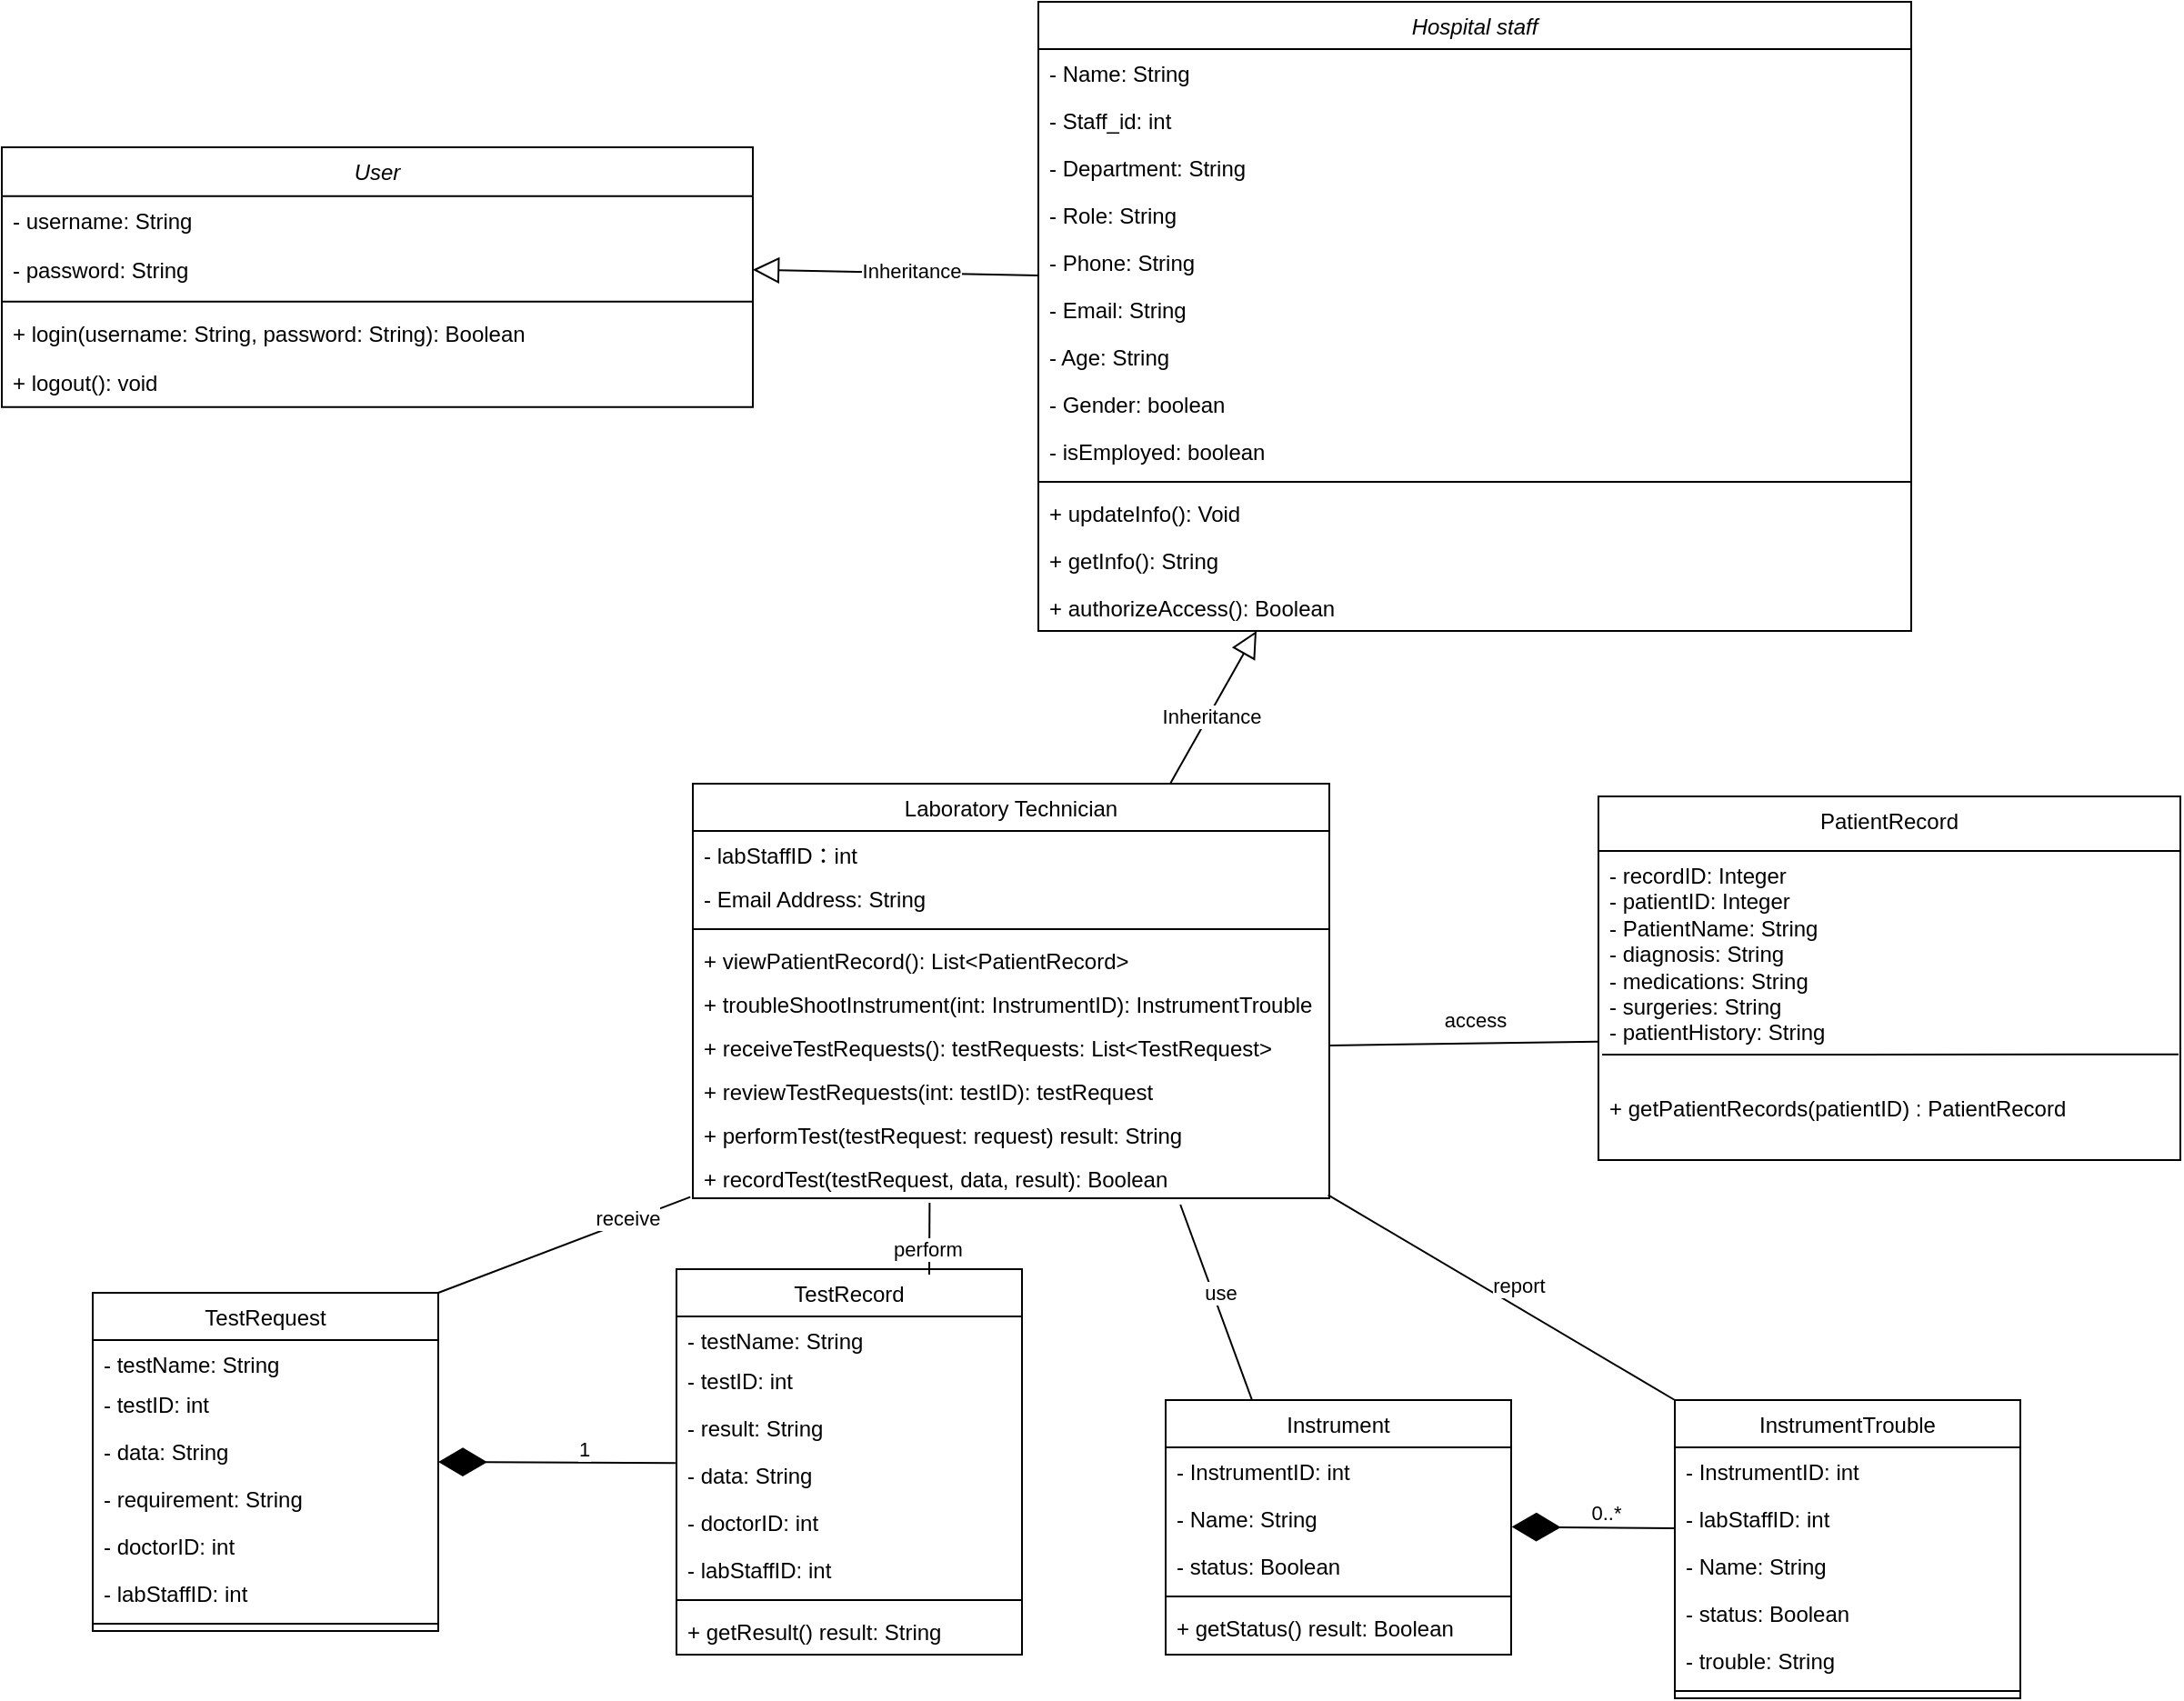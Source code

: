 <mxfile version="22.1.2" type="device">
  <diagram name="第 1 页" id="n11Nd_YNRTnoykMdZl-3">
    <mxGraphModel dx="653" dy="-405" grid="1" gridSize="10" guides="1" tooltips="1" connect="1" arrows="1" fold="1" page="1" pageScale="1" pageWidth="827" pageHeight="1169" math="0" shadow="0">
      <root>
        <mxCell id="0" />
        <mxCell id="1" parent="0" />
        <mxCell id="26MaOxyR76XaHVvj1nl3-1" value="Instrument" style="swimlane;fontStyle=0;align=center;verticalAlign=top;childLayout=stackLayout;horizontal=1;startSize=26;horizontalStack=0;resizeParent=1;resizeLast=0;collapsible=1;marginBottom=0;rounded=0;shadow=0;strokeWidth=1;" parent="1" vertex="1">
          <mxGeometry x="1510" y="1959" width="190" height="140" as="geometry">
            <mxRectangle x="230" y="140" width="160" height="26" as="alternateBounds" />
          </mxGeometry>
        </mxCell>
        <mxCell id="26MaOxyR76XaHVvj1nl3-2" value="- InstrumentID: int" style="text;align=left;verticalAlign=top;spacingLeft=4;spacingRight=4;overflow=hidden;rotatable=0;points=[[0,0.5],[1,0.5]];portConstraint=eastwest;rounded=0;shadow=0;html=0;" parent="26MaOxyR76XaHVvj1nl3-1" vertex="1">
          <mxGeometry y="26" width="190" height="26" as="geometry" />
        </mxCell>
        <mxCell id="26MaOxyR76XaHVvj1nl3-3" value="- Name: String" style="text;align=left;verticalAlign=top;spacingLeft=4;spacingRight=4;overflow=hidden;rotatable=0;points=[[0,0.5],[1,0.5]];portConstraint=eastwest;rounded=0;shadow=0;html=0;" parent="26MaOxyR76XaHVvj1nl3-1" vertex="1">
          <mxGeometry y="52" width="190" height="26" as="geometry" />
        </mxCell>
        <mxCell id="26MaOxyR76XaHVvj1nl3-4" value="- status: Boolean" style="text;align=left;verticalAlign=top;spacingLeft=4;spacingRight=4;overflow=hidden;rotatable=0;points=[[0,0.5],[1,0.5]];portConstraint=eastwest;rounded=0;shadow=0;html=0;" parent="26MaOxyR76XaHVvj1nl3-1" vertex="1">
          <mxGeometry y="78" width="190" height="26" as="geometry" />
        </mxCell>
        <mxCell id="26MaOxyR76XaHVvj1nl3-5" value="" style="line;html=1;strokeWidth=1;align=left;verticalAlign=middle;spacingTop=-1;spacingLeft=3;spacingRight=3;rotatable=0;labelPosition=right;points=[];portConstraint=eastwest;" parent="26MaOxyR76XaHVvj1nl3-1" vertex="1">
          <mxGeometry y="104" width="190" height="8" as="geometry" />
        </mxCell>
        <mxCell id="26MaOxyR76XaHVvj1nl3-66" value="+ getStatus() result: Boolean " style="text;align=left;verticalAlign=top;spacingLeft=4;spacingRight=4;overflow=hidden;rotatable=0;points=[[0,0.5],[1,0.5]];portConstraint=eastwest;rounded=0;shadow=0;html=0;" parent="26MaOxyR76XaHVvj1nl3-1" vertex="1">
          <mxGeometry y="112" width="190" height="26" as="geometry" />
        </mxCell>
        <mxCell id="26MaOxyR76XaHVvj1nl3-7" value="TestRecord" style="swimlane;fontStyle=0;align=center;verticalAlign=top;childLayout=stackLayout;horizontal=1;startSize=26;horizontalStack=0;resizeParent=1;resizeLast=0;collapsible=1;marginBottom=0;rounded=0;shadow=0;strokeWidth=1;" parent="1" vertex="1">
          <mxGeometry x="1241" y="1887" width="190" height="212" as="geometry">
            <mxRectangle x="230" y="140" width="160" height="26" as="alternateBounds" />
          </mxGeometry>
        </mxCell>
        <mxCell id="26MaOxyR76XaHVvj1nl3-8" value="- testName: String&#xa;" style="text;align=left;verticalAlign=top;spacingLeft=4;spacingRight=4;overflow=hidden;rotatable=0;points=[[0,0.5],[1,0.5]];portConstraint=eastwest;rounded=0;shadow=0;html=0;" parent="26MaOxyR76XaHVvj1nl3-7" vertex="1">
          <mxGeometry y="26" width="190" height="22" as="geometry" />
        </mxCell>
        <mxCell id="26MaOxyR76XaHVvj1nl3-9" value="- testID: int" style="text;align=left;verticalAlign=top;spacingLeft=4;spacingRight=4;overflow=hidden;rotatable=0;points=[[0,0.5],[1,0.5]];portConstraint=eastwest;rounded=0;shadow=0;html=0;" parent="26MaOxyR76XaHVvj1nl3-7" vertex="1">
          <mxGeometry y="48" width="190" height="26" as="geometry" />
        </mxCell>
        <mxCell id="26MaOxyR76XaHVvj1nl3-10" value="- result: String" style="text;align=left;verticalAlign=top;spacingLeft=4;spacingRight=4;overflow=hidden;rotatable=0;points=[[0,0.5],[1,0.5]];portConstraint=eastwest;rounded=0;shadow=0;html=0;" parent="26MaOxyR76XaHVvj1nl3-7" vertex="1">
          <mxGeometry y="74" width="190" height="26" as="geometry" />
        </mxCell>
        <mxCell id="26MaOxyR76XaHVvj1nl3-11" value="- data: String" style="text;align=left;verticalAlign=top;spacingLeft=4;spacingRight=4;overflow=hidden;rotatable=0;points=[[0,0.5],[1,0.5]];portConstraint=eastwest;rounded=0;shadow=0;html=0;" parent="26MaOxyR76XaHVvj1nl3-7" vertex="1">
          <mxGeometry y="100" width="190" height="26" as="geometry" />
        </mxCell>
        <mxCell id="26MaOxyR76XaHVvj1nl3-12" value="- doctorID: int" style="text;align=left;verticalAlign=top;spacingLeft=4;spacingRight=4;overflow=hidden;rotatable=0;points=[[0,0.5],[1,0.5]];portConstraint=eastwest;rounded=0;shadow=0;html=0;" parent="26MaOxyR76XaHVvj1nl3-7" vertex="1">
          <mxGeometry y="126" width="190" height="26" as="geometry" />
        </mxCell>
        <mxCell id="26MaOxyR76XaHVvj1nl3-13" value="- labStaffID: int" style="text;align=left;verticalAlign=top;spacingLeft=4;spacingRight=4;overflow=hidden;rotatable=0;points=[[0,0.5],[1,0.5]];portConstraint=eastwest;rounded=0;shadow=0;html=0;" parent="26MaOxyR76XaHVvj1nl3-7" vertex="1">
          <mxGeometry y="152" width="190" height="26" as="geometry" />
        </mxCell>
        <mxCell id="26MaOxyR76XaHVvj1nl3-14" value="" style="line;html=1;strokeWidth=1;align=left;verticalAlign=middle;spacingTop=-1;spacingLeft=3;spacingRight=3;rotatable=0;labelPosition=right;points=[];portConstraint=eastwest;" parent="26MaOxyR76XaHVvj1nl3-7" vertex="1">
          <mxGeometry y="178" width="190" height="8" as="geometry" />
        </mxCell>
        <mxCell id="26MaOxyR76XaHVvj1nl3-15" value="+ getResult() result: String" style="text;align=left;verticalAlign=top;spacingLeft=4;spacingRight=4;overflow=hidden;rotatable=0;points=[[0,0.5],[1,0.5]];portConstraint=eastwest;" parent="26MaOxyR76XaHVvj1nl3-7" vertex="1">
          <mxGeometry y="186" width="190" height="26" as="geometry" />
        </mxCell>
        <mxCell id="26MaOxyR76XaHVvj1nl3-16" value="TestRequest" style="swimlane;fontStyle=0;align=center;verticalAlign=top;childLayout=stackLayout;horizontal=1;startSize=26;horizontalStack=0;resizeParent=1;resizeLast=0;collapsible=1;marginBottom=0;rounded=0;shadow=0;strokeWidth=1;" parent="1" vertex="1">
          <mxGeometry x="920" y="1900" width="190" height="186" as="geometry">
            <mxRectangle x="230" y="140" width="160" height="26" as="alternateBounds" />
          </mxGeometry>
        </mxCell>
        <mxCell id="26MaOxyR76XaHVvj1nl3-17" value="- testName: String&#xa;" style="text;align=left;verticalAlign=top;spacingLeft=4;spacingRight=4;overflow=hidden;rotatable=0;points=[[0,0.5],[1,0.5]];portConstraint=eastwest;rounded=0;shadow=0;html=0;" parent="26MaOxyR76XaHVvj1nl3-16" vertex="1">
          <mxGeometry y="26" width="190" height="22" as="geometry" />
        </mxCell>
        <mxCell id="26MaOxyR76XaHVvj1nl3-18" value="- testID: int" style="text;align=left;verticalAlign=top;spacingLeft=4;spacingRight=4;overflow=hidden;rotatable=0;points=[[0,0.5],[1,0.5]];portConstraint=eastwest;rounded=0;shadow=0;html=0;" parent="26MaOxyR76XaHVvj1nl3-16" vertex="1">
          <mxGeometry y="48" width="190" height="26" as="geometry" />
        </mxCell>
        <mxCell id="26MaOxyR76XaHVvj1nl3-19" value="- data: String" style="text;align=left;verticalAlign=top;spacingLeft=4;spacingRight=4;overflow=hidden;rotatable=0;points=[[0,0.5],[1,0.5]];portConstraint=eastwest;rounded=0;shadow=0;html=0;" parent="26MaOxyR76XaHVvj1nl3-16" vertex="1">
          <mxGeometry y="74" width="190" height="26" as="geometry" />
        </mxCell>
        <mxCell id="26MaOxyR76XaHVvj1nl3-20" value="- requirement: String" style="text;align=left;verticalAlign=top;spacingLeft=4;spacingRight=4;overflow=hidden;rotatable=0;points=[[0,0.5],[1,0.5]];portConstraint=eastwest;rounded=0;shadow=0;html=0;" parent="26MaOxyR76XaHVvj1nl3-16" vertex="1">
          <mxGeometry y="100" width="190" height="26" as="geometry" />
        </mxCell>
        <mxCell id="26MaOxyR76XaHVvj1nl3-21" value="- doctorID: int" style="text;align=left;verticalAlign=top;spacingLeft=4;spacingRight=4;overflow=hidden;rotatable=0;points=[[0,0.5],[1,0.5]];portConstraint=eastwest;rounded=0;shadow=0;html=0;" parent="26MaOxyR76XaHVvj1nl3-16" vertex="1">
          <mxGeometry y="126" width="190" height="26" as="geometry" />
        </mxCell>
        <mxCell id="26MaOxyR76XaHVvj1nl3-22" value="- labStaffID: int" style="text;align=left;verticalAlign=top;spacingLeft=4;spacingRight=4;overflow=hidden;rotatable=0;points=[[0,0.5],[1,0.5]];portConstraint=eastwest;rounded=0;shadow=0;html=0;" parent="26MaOxyR76XaHVvj1nl3-16" vertex="1">
          <mxGeometry y="152" width="190" height="26" as="geometry" />
        </mxCell>
        <mxCell id="26MaOxyR76XaHVvj1nl3-23" value="" style="line;html=1;strokeWidth=1;align=left;verticalAlign=middle;spacingTop=-1;spacingLeft=3;spacingRight=3;rotatable=0;labelPosition=right;points=[];portConstraint=eastwest;" parent="26MaOxyR76XaHVvj1nl3-16" vertex="1">
          <mxGeometry y="178" width="190" height="8" as="geometry" />
        </mxCell>
        <mxCell id="26MaOxyR76XaHVvj1nl3-24" value="" style="endArrow=diamondThin;endFill=1;endSize=24;html=1;rounded=0;exitX=-0.003;exitY=0.254;exitDx=0;exitDy=0;exitPerimeter=0;entryX=1;entryY=0.5;entryDx=0;entryDy=0;" parent="1" source="26MaOxyR76XaHVvj1nl3-11" target="26MaOxyR76XaHVvj1nl3-16" edge="1">
          <mxGeometry width="160" relative="1" as="geometry">
            <mxPoint x="1120" y="2024.5" as="sourcePoint" />
            <mxPoint x="1160" y="1970" as="targetPoint" />
          </mxGeometry>
        </mxCell>
        <mxCell id="26MaOxyR76XaHVvj1nl3-25" value="1" style="edgeLabel;html=1;align=center;verticalAlign=middle;resizable=0;points=[];" parent="26MaOxyR76XaHVvj1nl3-24" vertex="1" connectable="0">
          <mxGeometry x="-0.348" y="-1" relative="1" as="geometry">
            <mxPoint x="-8" y="-7" as="offset" />
          </mxGeometry>
        </mxCell>
        <mxCell id="26MaOxyR76XaHVvj1nl3-26" value="Laboratory Technician" style="swimlane;fontStyle=0;align=center;verticalAlign=top;childLayout=stackLayout;horizontal=1;startSize=26;horizontalStack=0;resizeParent=1;resizeLast=0;collapsible=1;marginBottom=0;rounded=0;shadow=0;strokeWidth=1;" parent="1" vertex="1">
          <mxGeometry x="1250" y="1620" width="350" height="228" as="geometry">
            <mxRectangle x="230" y="140" width="160" height="26" as="alternateBounds" />
          </mxGeometry>
        </mxCell>
        <mxCell id="26MaOxyR76XaHVvj1nl3-27" value="- labStaffID：int" style="text;align=left;verticalAlign=top;spacingLeft=4;spacingRight=4;overflow=hidden;rotatable=0;points=[[0,0.5],[1,0.5]];portConstraint=eastwest;rounded=0;shadow=0;html=0;" parent="26MaOxyR76XaHVvj1nl3-26" vertex="1">
          <mxGeometry y="26" width="350" height="24" as="geometry" />
        </mxCell>
        <mxCell id="26MaOxyR76XaHVvj1nl3-28" value="- Email Address: String" style="text;align=left;verticalAlign=top;spacingLeft=4;spacingRight=4;overflow=hidden;rotatable=0;points=[[0,0.5],[1,0.5]];portConstraint=eastwest;rounded=0;shadow=0;html=0;" parent="26MaOxyR76XaHVvj1nl3-26" vertex="1">
          <mxGeometry y="50" width="350" height="26" as="geometry" />
        </mxCell>
        <mxCell id="26MaOxyR76XaHVvj1nl3-29" value="" style="line;html=1;strokeWidth=1;align=left;verticalAlign=middle;spacingTop=-1;spacingLeft=3;spacingRight=3;rotatable=0;labelPosition=right;points=[];portConstraint=eastwest;" parent="26MaOxyR76XaHVvj1nl3-26" vertex="1">
          <mxGeometry y="76" width="350" height="8" as="geometry" />
        </mxCell>
        <mxCell id="rD63SAiQjNEYS2Ao3ezT-7" value="+ viewPatientRecord(): List&lt;PatientRecord&gt;" style="text;align=left;verticalAlign=top;spacingLeft=4;spacingRight=4;overflow=hidden;rotatable=0;points=[[0,0.5],[1,0.5]];portConstraint=eastwest;rounded=0;shadow=0;html=0;" parent="26MaOxyR76XaHVvj1nl3-26" vertex="1">
          <mxGeometry y="84" width="350" height="24" as="geometry" />
        </mxCell>
        <mxCell id="26MaOxyR76XaHVvj1nl3-30" value="+ troubleShootInstrument(int: InstrumentID): InstrumentTrouble" style="text;align=left;verticalAlign=top;spacingLeft=4;spacingRight=4;overflow=hidden;rotatable=0;points=[[0,0.5],[1,0.5]];portConstraint=eastwest;rounded=0;shadow=0;html=0;" parent="26MaOxyR76XaHVvj1nl3-26" vertex="1">
          <mxGeometry y="108" width="350" height="24" as="geometry" />
        </mxCell>
        <mxCell id="26MaOxyR76XaHVvj1nl3-31" value="+ receiveTestRequests(): testRequests: List&lt;TestRequest&gt;" style="text;align=left;verticalAlign=top;spacingLeft=4;spacingRight=4;overflow=hidden;rotatable=0;points=[[0,0.5],[1,0.5]];portConstraint=eastwest;rounded=0;shadow=0;html=0;" parent="26MaOxyR76XaHVvj1nl3-26" vertex="1">
          <mxGeometry y="132" width="350" height="24" as="geometry" />
        </mxCell>
        <mxCell id="26MaOxyR76XaHVvj1nl3-65" value="+ reviewTestRequests(int: testID): testRequest" style="text;align=left;verticalAlign=top;spacingLeft=4;spacingRight=4;overflow=hidden;rotatable=0;points=[[0,0.5],[1,0.5]];portConstraint=eastwest;rounded=0;shadow=0;html=0;" parent="26MaOxyR76XaHVvj1nl3-26" vertex="1">
          <mxGeometry y="156" width="350" height="24" as="geometry" />
        </mxCell>
        <mxCell id="26MaOxyR76XaHVvj1nl3-32" value="+ performTest(testRequest: request) result: String" style="text;align=left;verticalAlign=top;spacingLeft=4;spacingRight=4;overflow=hidden;rotatable=0;points=[[0,0.5],[1,0.5]];portConstraint=eastwest;rounded=0;shadow=0;html=0;" parent="26MaOxyR76XaHVvj1nl3-26" vertex="1">
          <mxGeometry y="180" width="350" height="24" as="geometry" />
        </mxCell>
        <mxCell id="26MaOxyR76XaHVvj1nl3-33" value="+ recordTest(testRequest, data, result): Boolean" style="text;align=left;verticalAlign=top;spacingLeft=4;spacingRight=4;overflow=hidden;rotatable=0;points=[[0,0.5],[1,0.5]];portConstraint=eastwest;rounded=0;shadow=0;html=0;" parent="26MaOxyR76XaHVvj1nl3-26" vertex="1">
          <mxGeometry y="204" width="350" height="24" as="geometry" />
        </mxCell>
        <mxCell id="26MaOxyR76XaHVvj1nl3-36" value="" style="endArrow=none;html=1;rounded=0;exitX=1;exitY=0;exitDx=0;exitDy=0;entryX=-0.004;entryY=0.972;entryDx=0;entryDy=0;entryPerimeter=0;" parent="1" source="26MaOxyR76XaHVvj1nl3-16" target="26MaOxyR76XaHVvj1nl3-33" edge="1">
          <mxGeometry width="50" height="50" relative="1" as="geometry">
            <mxPoint x="1160" y="1940" as="sourcePoint" />
            <mxPoint x="1260" y="1810" as="targetPoint" />
          </mxGeometry>
        </mxCell>
        <mxCell id="26MaOxyR76XaHVvj1nl3-37" value="receive" style="edgeLabel;html=1;align=center;verticalAlign=middle;resizable=0;points=[];" parent="26MaOxyR76XaHVvj1nl3-36" vertex="1" connectable="0">
          <mxGeometry x="0.51" y="2" relative="1" as="geometry">
            <mxPoint as="offset" />
          </mxGeometry>
        </mxCell>
        <mxCell id="26MaOxyR76XaHVvj1nl3-38" value="" style="endArrow=none;html=1;rounded=0;entryX=0.372;entryY=1.102;entryDx=0;entryDy=0;entryPerimeter=0;" parent="1" target="26MaOxyR76XaHVvj1nl3-33" edge="1">
          <mxGeometry width="50" height="50" relative="1" as="geometry">
            <mxPoint x="1380" y="1890" as="sourcePoint" />
            <mxPoint x="1380" y="1830" as="targetPoint" />
          </mxGeometry>
        </mxCell>
        <mxCell id="26MaOxyR76XaHVvj1nl3-39" value="perform" style="edgeLabel;html=1;align=center;verticalAlign=middle;resizable=0;points=[];" parent="26MaOxyR76XaHVvj1nl3-38" vertex="1" connectable="0">
          <mxGeometry x="0.263" y="1" relative="1" as="geometry">
            <mxPoint y="11" as="offset" />
          </mxGeometry>
        </mxCell>
        <mxCell id="26MaOxyR76XaHVvj1nl3-40" value="" style="endArrow=none;html=1;rounded=0;exitX=0.25;exitY=0;exitDx=0;exitDy=0;entryX=0.766;entryY=1.146;entryDx=0;entryDy=0;entryPerimeter=0;" parent="1" source="26MaOxyR76XaHVvj1nl3-1" target="26MaOxyR76XaHVvj1nl3-33" edge="1">
          <mxGeometry width="50" height="50" relative="1" as="geometry">
            <mxPoint x="1580" y="1940" as="sourcePoint" />
            <mxPoint x="1523" y="1810" as="targetPoint" />
          </mxGeometry>
        </mxCell>
        <mxCell id="26MaOxyR76XaHVvj1nl3-41" value="use" style="edgeLabel;html=1;align=center;verticalAlign=middle;resizable=0;points=[];" parent="26MaOxyR76XaHVvj1nl3-40" vertex="1" connectable="0">
          <mxGeometry x="-0.108" y="-2" relative="1" as="geometry">
            <mxPoint x="-2" y="-11" as="offset" />
          </mxGeometry>
        </mxCell>
        <mxCell id="26MaOxyR76XaHVvj1nl3-42" value="Hospital staff" style="swimlane;fontStyle=2;align=center;verticalAlign=top;childLayout=stackLayout;horizontal=1;startSize=26;horizontalStack=0;resizeParent=1;resizeLast=0;collapsible=1;marginBottom=0;rounded=0;shadow=0;strokeWidth=1;" parent="1" vertex="1">
          <mxGeometry x="1440" y="1190" width="480" height="346" as="geometry">
            <mxRectangle x="230" y="140" width="160" height="26" as="alternateBounds" />
          </mxGeometry>
        </mxCell>
        <mxCell id="26MaOxyR76XaHVvj1nl3-43" value="- Name: String" style="text;align=left;verticalAlign=top;spacingLeft=4;spacingRight=4;overflow=hidden;rotatable=0;points=[[0,0.5],[1,0.5]];portConstraint=eastwest;" parent="26MaOxyR76XaHVvj1nl3-42" vertex="1">
          <mxGeometry y="26" width="480" height="26" as="geometry" />
        </mxCell>
        <mxCell id="26MaOxyR76XaHVvj1nl3-44" value="- Staff_id: int" style="text;align=left;verticalAlign=top;spacingLeft=4;spacingRight=4;overflow=hidden;rotatable=0;points=[[0,0.5],[1,0.5]];portConstraint=eastwest;rounded=0;shadow=0;html=0;" parent="26MaOxyR76XaHVvj1nl3-42" vertex="1">
          <mxGeometry y="52" width="480" height="26" as="geometry" />
        </mxCell>
        <mxCell id="26MaOxyR76XaHVvj1nl3-45" value="- Department: String" style="text;align=left;verticalAlign=top;spacingLeft=4;spacingRight=4;overflow=hidden;rotatable=0;points=[[0,0.5],[1,0.5]];portConstraint=eastwest;rounded=0;shadow=0;html=0;" parent="26MaOxyR76XaHVvj1nl3-42" vertex="1">
          <mxGeometry y="78" width="480" height="26" as="geometry" />
        </mxCell>
        <mxCell id="26MaOxyR76XaHVvj1nl3-46" value="- Role: String" style="text;align=left;verticalAlign=top;spacingLeft=4;spacingRight=4;overflow=hidden;rotatable=0;points=[[0,0.5],[1,0.5]];portConstraint=eastwest;rounded=0;shadow=0;html=0;" parent="26MaOxyR76XaHVvj1nl3-42" vertex="1">
          <mxGeometry y="104" width="480" height="26" as="geometry" />
        </mxCell>
        <mxCell id="26MaOxyR76XaHVvj1nl3-47" value="- Phone: String" style="text;align=left;verticalAlign=top;spacingLeft=4;spacingRight=4;overflow=hidden;rotatable=0;points=[[0,0.5],[1,0.5]];portConstraint=eastwest;rounded=0;shadow=0;html=0;" parent="26MaOxyR76XaHVvj1nl3-42" vertex="1">
          <mxGeometry y="130" width="480" height="26" as="geometry" />
        </mxCell>
        <mxCell id="26MaOxyR76XaHVvj1nl3-68" value="- Email: String" style="text;align=left;verticalAlign=top;spacingLeft=4;spacingRight=4;overflow=hidden;rotatable=0;points=[[0,0.5],[1,0.5]];portConstraint=eastwest;rounded=0;shadow=0;html=0;" parent="26MaOxyR76XaHVvj1nl3-42" vertex="1">
          <mxGeometry y="156" width="480" height="26" as="geometry" />
        </mxCell>
        <mxCell id="26MaOxyR76XaHVvj1nl3-48" value="- Age: String" style="text;align=left;verticalAlign=top;spacingLeft=4;spacingRight=4;overflow=hidden;rotatable=0;points=[[0,0.5],[1,0.5]];portConstraint=eastwest;rounded=0;shadow=0;html=0;" parent="26MaOxyR76XaHVvj1nl3-42" vertex="1">
          <mxGeometry y="182" width="480" height="26" as="geometry" />
        </mxCell>
        <mxCell id="26MaOxyR76XaHVvj1nl3-49" value="- Gender: boolean" style="text;align=left;verticalAlign=top;spacingLeft=4;spacingRight=4;overflow=hidden;rotatable=0;points=[[0,0.5],[1,0.5]];portConstraint=eastwest;rounded=0;shadow=0;html=0;" parent="26MaOxyR76XaHVvj1nl3-42" vertex="1">
          <mxGeometry y="208" width="480" height="26" as="geometry" />
        </mxCell>
        <mxCell id="26MaOxyR76XaHVvj1nl3-50" value="- isEmployed: boolean" style="text;align=left;verticalAlign=top;spacingLeft=4;spacingRight=4;overflow=hidden;rotatable=0;points=[[0,0.5],[1,0.5]];portConstraint=eastwest;rounded=0;shadow=0;html=0;" parent="26MaOxyR76XaHVvj1nl3-42" vertex="1">
          <mxGeometry y="234" width="480" height="26" as="geometry" />
        </mxCell>
        <mxCell id="26MaOxyR76XaHVvj1nl3-52" value="" style="line;html=1;strokeWidth=1;align=left;verticalAlign=middle;spacingTop=-1;spacingLeft=3;spacingRight=3;rotatable=0;labelPosition=right;points=[];portConstraint=eastwest;" parent="26MaOxyR76XaHVvj1nl3-42" vertex="1">
          <mxGeometry y="260" width="480" height="8" as="geometry" />
        </mxCell>
        <mxCell id="26MaOxyR76XaHVvj1nl3-53" value="+ updateInfo(): Void" style="text;align=left;verticalAlign=top;spacingLeft=4;spacingRight=4;overflow=hidden;rotatable=0;points=[[0,0.5],[1,0.5]];portConstraint=eastwest;rounded=0;shadow=0;html=0;" parent="26MaOxyR76XaHVvj1nl3-42" vertex="1">
          <mxGeometry y="268" width="480" height="26" as="geometry" />
        </mxCell>
        <mxCell id="26MaOxyR76XaHVvj1nl3-54" value="+ getInfo(): String" style="text;align=left;verticalAlign=top;spacingLeft=4;spacingRight=4;overflow=hidden;rotatable=0;points=[[0,0.5],[1,0.5]];portConstraint=eastwest;rounded=0;shadow=0;html=0;" parent="26MaOxyR76XaHVvj1nl3-42" vertex="1">
          <mxGeometry y="294" width="480" height="26" as="geometry" />
        </mxCell>
        <mxCell id="26MaOxyR76XaHVvj1nl3-69" value="+ authorizeAccess(): Boolean" style="text;align=left;verticalAlign=top;spacingLeft=4;spacingRight=4;overflow=hidden;rotatable=0;points=[[0,0.5],[1,0.5]];portConstraint=eastwest;rounded=0;shadow=0;html=0;" parent="26MaOxyR76XaHVvj1nl3-42" vertex="1">
          <mxGeometry y="320" width="480" height="26" as="geometry" />
        </mxCell>
        <mxCell id="26MaOxyR76XaHVvj1nl3-55" value="" style="endArrow=block;endFill=0;endSize=12;html=1;rounded=0;entryX=0.25;entryY=1;entryDx=0;entryDy=0;exitX=0.75;exitY=0;exitDx=0;exitDy=0;" parent="1" source="26MaOxyR76XaHVvj1nl3-26" target="26MaOxyR76XaHVvj1nl3-42" edge="1">
          <mxGeometry width="160" relative="1" as="geometry">
            <mxPoint x="1435" y="1610" as="sourcePoint" />
            <mxPoint x="2262" y="1230" as="targetPoint" />
          </mxGeometry>
        </mxCell>
        <mxCell id="26MaOxyR76XaHVvj1nl3-56" value="Inheritance" style="edgeLabel;html=1;align=center;verticalAlign=middle;resizable=0;points=[];" parent="26MaOxyR76XaHVvj1nl3-55" vertex="1" connectable="0">
          <mxGeometry x="-0.101" y="-1" relative="1" as="geometry">
            <mxPoint as="offset" />
          </mxGeometry>
        </mxCell>
        <mxCell id="26MaOxyR76XaHVvj1nl3-57" value="User" style="swimlane;fontStyle=2;align=center;verticalAlign=top;childLayout=stackLayout;horizontal=1;startSize=26.857;horizontalStack=0;resizeParent=1;resizeParentMax=0;resizeLast=0;collapsible=0;marginBottom=0;" parent="1" vertex="1">
          <mxGeometry x="870" y="1270" width="413" height="142.857" as="geometry" />
        </mxCell>
        <mxCell id="26MaOxyR76XaHVvj1nl3-58" value="- username: String" style="text;strokeColor=none;fillColor=none;align=left;verticalAlign=top;spacingLeft=4;spacingRight=4;overflow=hidden;rotatable=0;points=[[0,0.5],[1,0.5]];portConstraint=eastwest;" parent="26MaOxyR76XaHVvj1nl3-57" vertex="1">
          <mxGeometry y="26.857" width="413" height="27" as="geometry" />
        </mxCell>
        <mxCell id="26MaOxyR76XaHVvj1nl3-59" value="- password: String" style="text;strokeColor=none;fillColor=none;align=left;verticalAlign=top;spacingLeft=4;spacingRight=4;overflow=hidden;rotatable=0;points=[[0,0.5],[1,0.5]];portConstraint=eastwest;" parent="26MaOxyR76XaHVvj1nl3-57" vertex="1">
          <mxGeometry y="53.857" width="413" height="27" as="geometry" />
        </mxCell>
        <mxCell id="26MaOxyR76XaHVvj1nl3-60" style="line;strokeWidth=1;fillColor=none;align=left;verticalAlign=middle;spacingTop=-1;spacingLeft=3;spacingRight=3;rotatable=0;labelPosition=right;points=[];portConstraint=eastwest;strokeColor=inherit;" parent="26MaOxyR76XaHVvj1nl3-57" vertex="1">
          <mxGeometry y="80.857" width="413" height="8" as="geometry" />
        </mxCell>
        <mxCell id="26MaOxyR76XaHVvj1nl3-61" value="+ login(username: String, password: String): Boolean" style="text;strokeColor=none;fillColor=none;align=left;verticalAlign=top;spacingLeft=4;spacingRight=4;overflow=hidden;rotatable=0;points=[[0,0.5],[1,0.5]];portConstraint=eastwest;" parent="26MaOxyR76XaHVvj1nl3-57" vertex="1">
          <mxGeometry y="88.857" width="413" height="27" as="geometry" />
        </mxCell>
        <mxCell id="26MaOxyR76XaHVvj1nl3-62" value="+ logout(): void" style="text;strokeColor=none;fillColor=none;align=left;verticalAlign=top;spacingLeft=4;spacingRight=4;overflow=hidden;rotatable=0;points=[[0,0.5],[1,0.5]];portConstraint=eastwest;" parent="26MaOxyR76XaHVvj1nl3-57" vertex="1">
          <mxGeometry y="115.857" width="413" height="27" as="geometry" />
        </mxCell>
        <mxCell id="26MaOxyR76XaHVvj1nl3-63" value="" style="endArrow=block;endFill=0;endSize=12;html=1;rounded=0;entryX=1;entryY=0.5;entryDx=0;entryDy=0;exitX=0;exitY=0.788;exitDx=0;exitDy=0;exitPerimeter=0;" parent="1" source="26MaOxyR76XaHVvj1nl3-47" target="26MaOxyR76XaHVvj1nl3-59" edge="1">
          <mxGeometry width="160" relative="1" as="geometry">
            <mxPoint x="1663" y="910" as="sourcePoint" />
            <mxPoint x="1310" y="1170" as="targetPoint" />
          </mxGeometry>
        </mxCell>
        <mxCell id="26MaOxyR76XaHVvj1nl3-64" value="Inheritance" style="edgeLabel;html=1;align=center;verticalAlign=middle;resizable=0;points=[];" parent="26MaOxyR76XaHVvj1nl3-63" vertex="1" connectable="0">
          <mxGeometry x="-0.101" y="-1" relative="1" as="geometry">
            <mxPoint as="offset" />
          </mxGeometry>
        </mxCell>
        <mxCell id="rD63SAiQjNEYS2Ao3ezT-1" value="&lt;span style=&quot;font-weight: normal;&quot;&gt;PatientRecord&lt;/span&gt;" style="swimlane;fontStyle=1;align=center;verticalAlign=top;childLayout=stackLayout;horizontal=1;startSize=30;horizontalStack=0;resizeParent=1;resizeParentMax=0;resizeLast=0;collapsible=1;marginBottom=0;whiteSpace=wrap;html=1;" parent="1" vertex="1">
          <mxGeometry x="1748" y="1627" width="320" height="200" as="geometry" />
        </mxCell>
        <mxCell id="rD63SAiQjNEYS2Ao3ezT-2" value="- recordID: Integer&lt;br&gt;- patientID: Integer&lt;br&gt;- PatientName: String&lt;br&gt;- diagnosis: String&lt;br style=&quot;border-color: var(--border-color);&quot;&gt;- medications: String&lt;br style=&quot;border-color: var(--border-color);&quot;&gt;- surgeries: String&lt;br&gt;- patientHistory: String" style="text;strokeColor=none;fillColor=none;align=left;verticalAlign=top;spacingLeft=4;spacingRight=4;overflow=hidden;rotatable=0;points=[[0,0.5],[1,0.5]];portConstraint=eastwest;whiteSpace=wrap;html=1;" parent="rD63SAiQjNEYS2Ao3ezT-1" vertex="1">
          <mxGeometry y="30" width="320" height="114" as="geometry" />
        </mxCell>
        <mxCell id="rD63SAiQjNEYS2Ao3ezT-3" value="&lt;br&gt;+ getPatientRecords(patientID) : PatientRecord&lt;br&gt;" style="text;strokeColor=none;fillColor=none;align=left;verticalAlign=top;spacingLeft=4;spacingRight=4;overflow=hidden;rotatable=0;points=[[0,0.5],[1,0.5]];portConstraint=eastwest;whiteSpace=wrap;html=1;" parent="rD63SAiQjNEYS2Ao3ezT-1" vertex="1">
          <mxGeometry y="144" width="320" height="56" as="geometry" />
        </mxCell>
        <mxCell id="rD63SAiQjNEYS2Ao3ezT-4" value="" style="endArrow=none;html=1;rounded=0;entryX=0.997;entryY=-0.038;entryDx=0;entryDy=0;entryPerimeter=0;" parent="rD63SAiQjNEYS2Ao3ezT-1" target="rD63SAiQjNEYS2Ao3ezT-3" edge="1">
          <mxGeometry width="50" height="50" relative="1" as="geometry">
            <mxPoint x="2" y="142" as="sourcePoint" />
            <mxPoint x="-322" y="47.5" as="targetPoint" />
          </mxGeometry>
        </mxCell>
        <mxCell id="rD63SAiQjNEYS2Ao3ezT-5" value="" style="endArrow=none;html=1;rounded=0;exitX=-0.001;exitY=0.92;exitDx=0;exitDy=0;entryX=1;entryY=0.5;entryDx=0;entryDy=0;exitPerimeter=0;" parent="1" source="rD63SAiQjNEYS2Ao3ezT-2" target="26MaOxyR76XaHVvj1nl3-31" edge="1">
          <mxGeometry width="50" height="50" relative="1" as="geometry">
            <mxPoint x="1654" y="1789.5" as="sourcePoint" />
            <mxPoint x="1654" y="1690.5" as="targetPoint" />
          </mxGeometry>
        </mxCell>
        <mxCell id="rD63SAiQjNEYS2Ao3ezT-6" value="access" style="edgeLabel;html=1;align=center;verticalAlign=middle;resizable=0;points=[];" parent="rD63SAiQjNEYS2Ao3ezT-5" vertex="1" connectable="0">
          <mxGeometry x="-0.108" y="-2" relative="1" as="geometry">
            <mxPoint x="-2" y="-11" as="offset" />
          </mxGeometry>
        </mxCell>
        <mxCell id="rD63SAiQjNEYS2Ao3ezT-8" value="InstrumentTrouble" style="swimlane;fontStyle=0;align=center;verticalAlign=top;childLayout=stackLayout;horizontal=1;startSize=26;horizontalStack=0;resizeParent=1;resizeLast=0;collapsible=1;marginBottom=0;rounded=0;shadow=0;strokeWidth=1;" parent="1" vertex="1">
          <mxGeometry x="1790" y="1959" width="190" height="164" as="geometry">
            <mxRectangle x="230" y="140" width="160" height="26" as="alternateBounds" />
          </mxGeometry>
        </mxCell>
        <mxCell id="rD63SAiQjNEYS2Ao3ezT-9" value="- InstrumentID: int" style="text;align=left;verticalAlign=top;spacingLeft=4;spacingRight=4;overflow=hidden;rotatable=0;points=[[0,0.5],[1,0.5]];portConstraint=eastwest;rounded=0;shadow=0;html=0;" parent="rD63SAiQjNEYS2Ao3ezT-8" vertex="1">
          <mxGeometry y="26" width="190" height="26" as="geometry" />
        </mxCell>
        <mxCell id="rD63SAiQjNEYS2Ao3ezT-18" value="- labStaffID: int" style="text;align=left;verticalAlign=top;spacingLeft=4;spacingRight=4;overflow=hidden;rotatable=0;points=[[0,0.5],[1,0.5]];portConstraint=eastwest;rounded=0;shadow=0;html=0;" parent="rD63SAiQjNEYS2Ao3ezT-8" vertex="1">
          <mxGeometry y="52" width="190" height="26" as="geometry" />
        </mxCell>
        <mxCell id="rD63SAiQjNEYS2Ao3ezT-10" value="- Name: String" style="text;align=left;verticalAlign=top;spacingLeft=4;spacingRight=4;overflow=hidden;rotatable=0;points=[[0,0.5],[1,0.5]];portConstraint=eastwest;rounded=0;shadow=0;html=0;" parent="rD63SAiQjNEYS2Ao3ezT-8" vertex="1">
          <mxGeometry y="78" width="190" height="26" as="geometry" />
        </mxCell>
        <mxCell id="rD63SAiQjNEYS2Ao3ezT-11" value="- status: Boolean" style="text;align=left;verticalAlign=top;spacingLeft=4;spacingRight=4;overflow=hidden;rotatable=0;points=[[0,0.5],[1,0.5]];portConstraint=eastwest;rounded=0;shadow=0;html=0;" parent="rD63SAiQjNEYS2Ao3ezT-8" vertex="1">
          <mxGeometry y="104" width="190" height="26" as="geometry" />
        </mxCell>
        <mxCell id="rD63SAiQjNEYS2Ao3ezT-17" value="- trouble: String" style="text;align=left;verticalAlign=top;spacingLeft=4;spacingRight=4;overflow=hidden;rotatable=0;points=[[0,0.5],[1,0.5]];portConstraint=eastwest;rounded=0;shadow=0;html=0;" parent="rD63SAiQjNEYS2Ao3ezT-8" vertex="1">
          <mxGeometry y="130" width="190" height="26" as="geometry" />
        </mxCell>
        <mxCell id="rD63SAiQjNEYS2Ao3ezT-12" value="" style="line;html=1;strokeWidth=1;align=left;verticalAlign=middle;spacingTop=-1;spacingLeft=3;spacingRight=3;rotatable=0;labelPosition=right;points=[];portConstraint=eastwest;" parent="rD63SAiQjNEYS2Ao3ezT-8" vertex="1">
          <mxGeometry y="156" width="190" height="8" as="geometry" />
        </mxCell>
        <mxCell id="rD63SAiQjNEYS2Ao3ezT-14" value="" style="endArrow=none;html=1;rounded=0;exitX=0;exitY=0;exitDx=0;exitDy=0;entryX=0.998;entryY=0.924;entryDx=0;entryDy=0;entryPerimeter=0;" parent="1" source="rD63SAiQjNEYS2Ao3ezT-8" target="26MaOxyR76XaHVvj1nl3-33" edge="1">
          <mxGeometry width="50" height="50" relative="1" as="geometry">
            <mxPoint x="1810" y="1955" as="sourcePoint" />
            <mxPoint x="1770" y="1848" as="targetPoint" />
          </mxGeometry>
        </mxCell>
        <mxCell id="rD63SAiQjNEYS2Ao3ezT-15" value="report" style="edgeLabel;html=1;align=center;verticalAlign=middle;resizable=0;points=[];" parent="rD63SAiQjNEYS2Ao3ezT-14" vertex="1" connectable="0">
          <mxGeometry x="-0.108" y="-2" relative="1" as="geometry">
            <mxPoint x="-2" y="-11" as="offset" />
          </mxGeometry>
        </mxCell>
        <mxCell id="rD63SAiQjNEYS2Ao3ezT-16" value="" style="endArrow=diamondThin;endFill=1;endSize=24;html=1;rounded=0;entryX=1.002;entryY=0.682;entryDx=0;entryDy=0;entryPerimeter=0;exitX=-0.001;exitY=0.712;exitDx=0;exitDy=0;exitPerimeter=0;" parent="1" source="rD63SAiQjNEYS2Ao3ezT-18" target="26MaOxyR76XaHVvj1nl3-3" edge="1">
          <mxGeometry width="160" relative="1" as="geometry">
            <mxPoint x="1720" y="2150" as="sourcePoint" />
            <mxPoint x="1880" y="2150" as="targetPoint" />
          </mxGeometry>
        </mxCell>
        <mxCell id="rD63SAiQjNEYS2Ao3ezT-19" value="0..*" style="edgeLabel;html=1;align=center;verticalAlign=middle;resizable=0;points=[];" parent="rD63SAiQjNEYS2Ao3ezT-16" vertex="1" connectable="0">
          <mxGeometry x="-0.154" relative="1" as="geometry">
            <mxPoint y="-8" as="offset" />
          </mxGeometry>
        </mxCell>
      </root>
    </mxGraphModel>
  </diagram>
</mxfile>
